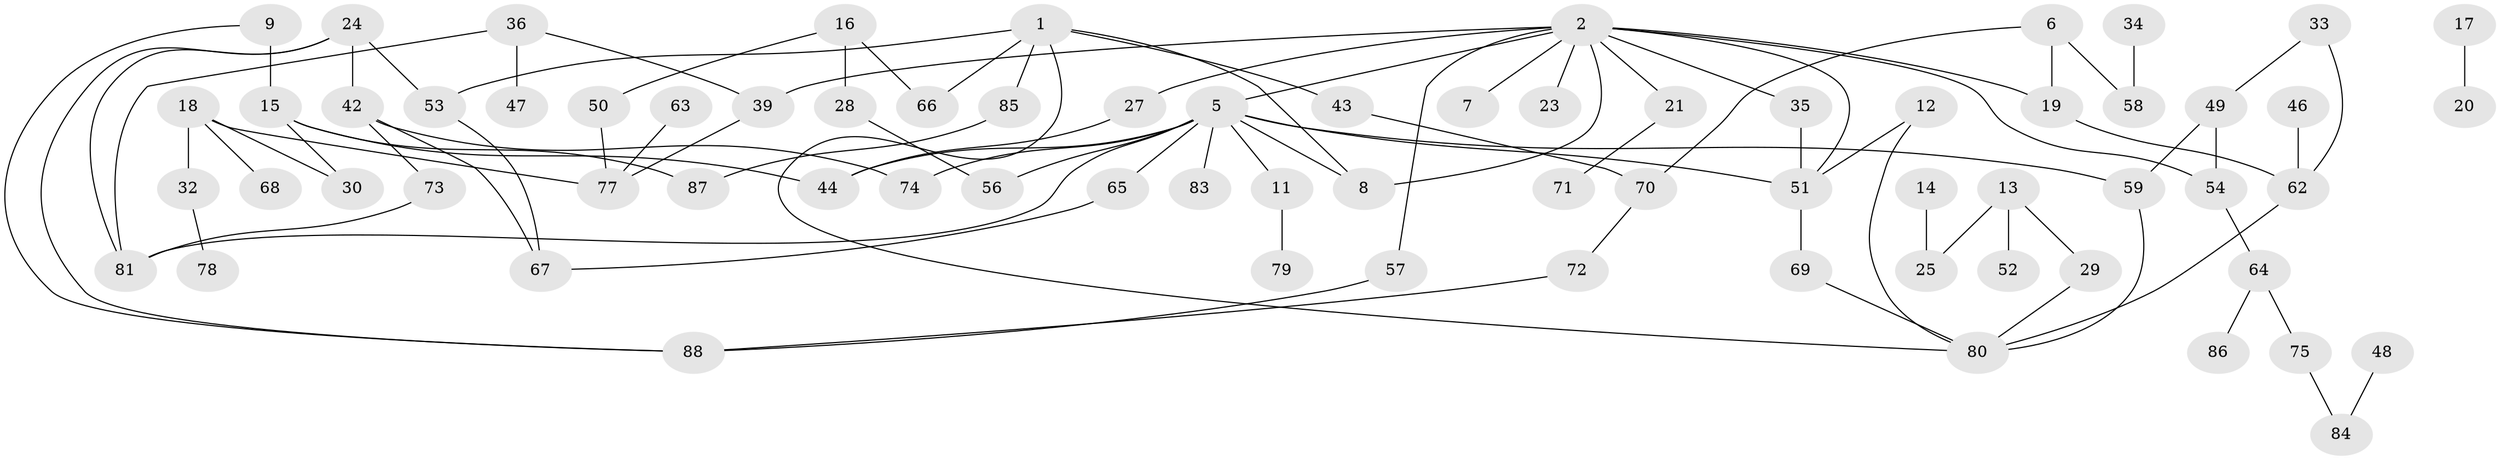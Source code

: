 // original degree distribution, {4: 0.0967741935483871, 2: 0.3064516129032258, 3: 0.20161290322580644, 0: 0.11290322580645161, 1: 0.23387096774193547, 8: 0.008064516129032258, 6: 0.024193548387096774, 5: 0.016129032258064516}
// Generated by graph-tools (version 1.1) at 2025/48/03/04/25 22:48:33]
// undirected, 72 vertices, 94 edges
graph export_dot {
  node [color=gray90,style=filled];
  1;
  2;
  5;
  6;
  7;
  8;
  9;
  11;
  12;
  13;
  14;
  15;
  16;
  17;
  18;
  19;
  20;
  21;
  23;
  24;
  25;
  27;
  28;
  29;
  30;
  32;
  33;
  34;
  35;
  36;
  39;
  42;
  43;
  44;
  46;
  47;
  48;
  49;
  50;
  51;
  52;
  53;
  54;
  56;
  57;
  58;
  59;
  62;
  63;
  64;
  65;
  66;
  67;
  68;
  69;
  70;
  71;
  72;
  73;
  74;
  75;
  77;
  78;
  79;
  80;
  81;
  83;
  84;
  85;
  86;
  87;
  88;
  1 -- 8 [weight=1.0];
  1 -- 43 [weight=1.0];
  1 -- 53 [weight=1.0];
  1 -- 66 [weight=1.0];
  1 -- 80 [weight=1.0];
  1 -- 85 [weight=1.0];
  2 -- 5 [weight=1.0];
  2 -- 7 [weight=1.0];
  2 -- 8 [weight=1.0];
  2 -- 19 [weight=1.0];
  2 -- 21 [weight=1.0];
  2 -- 23 [weight=1.0];
  2 -- 27 [weight=1.0];
  2 -- 35 [weight=1.0];
  2 -- 39 [weight=1.0];
  2 -- 51 [weight=1.0];
  2 -- 54 [weight=1.0];
  2 -- 57 [weight=1.0];
  5 -- 8 [weight=1.0];
  5 -- 11 [weight=1.0];
  5 -- 44 [weight=1.0];
  5 -- 51 [weight=1.0];
  5 -- 56 [weight=1.0];
  5 -- 59 [weight=1.0];
  5 -- 65 [weight=1.0];
  5 -- 74 [weight=1.0];
  5 -- 81 [weight=1.0];
  5 -- 83 [weight=1.0];
  6 -- 19 [weight=1.0];
  6 -- 58 [weight=1.0];
  6 -- 70 [weight=1.0];
  9 -- 15 [weight=2.0];
  9 -- 88 [weight=1.0];
  11 -- 79 [weight=1.0];
  12 -- 51 [weight=1.0];
  12 -- 80 [weight=1.0];
  13 -- 25 [weight=1.0];
  13 -- 29 [weight=1.0];
  13 -- 52 [weight=1.0];
  14 -- 25 [weight=1.0];
  15 -- 30 [weight=1.0];
  15 -- 44 [weight=1.0];
  15 -- 87 [weight=1.0];
  16 -- 28 [weight=1.0];
  16 -- 50 [weight=1.0];
  16 -- 66 [weight=1.0];
  17 -- 20 [weight=1.0];
  18 -- 30 [weight=1.0];
  18 -- 32 [weight=1.0];
  18 -- 68 [weight=1.0];
  18 -- 77 [weight=1.0];
  19 -- 62 [weight=1.0];
  21 -- 71 [weight=1.0];
  24 -- 42 [weight=1.0];
  24 -- 53 [weight=1.0];
  24 -- 81 [weight=1.0];
  24 -- 88 [weight=1.0];
  27 -- 44 [weight=1.0];
  28 -- 56 [weight=1.0];
  29 -- 80 [weight=1.0];
  32 -- 78 [weight=1.0];
  33 -- 49 [weight=1.0];
  33 -- 62 [weight=1.0];
  34 -- 58 [weight=1.0];
  35 -- 51 [weight=1.0];
  36 -- 39 [weight=1.0];
  36 -- 47 [weight=1.0];
  36 -- 81 [weight=1.0];
  39 -- 77 [weight=1.0];
  42 -- 67 [weight=1.0];
  42 -- 73 [weight=1.0];
  42 -- 74 [weight=1.0];
  43 -- 70 [weight=1.0];
  46 -- 62 [weight=1.0];
  48 -- 84 [weight=1.0];
  49 -- 54 [weight=1.0];
  49 -- 59 [weight=1.0];
  50 -- 77 [weight=1.0];
  51 -- 69 [weight=1.0];
  53 -- 67 [weight=1.0];
  54 -- 64 [weight=1.0];
  57 -- 88 [weight=1.0];
  59 -- 80 [weight=1.0];
  62 -- 80 [weight=1.0];
  63 -- 77 [weight=1.0];
  64 -- 75 [weight=1.0];
  64 -- 86 [weight=1.0];
  65 -- 67 [weight=1.0];
  69 -- 80 [weight=1.0];
  70 -- 72 [weight=1.0];
  72 -- 88 [weight=1.0];
  73 -- 81 [weight=1.0];
  75 -- 84 [weight=1.0];
  85 -- 87 [weight=1.0];
}
